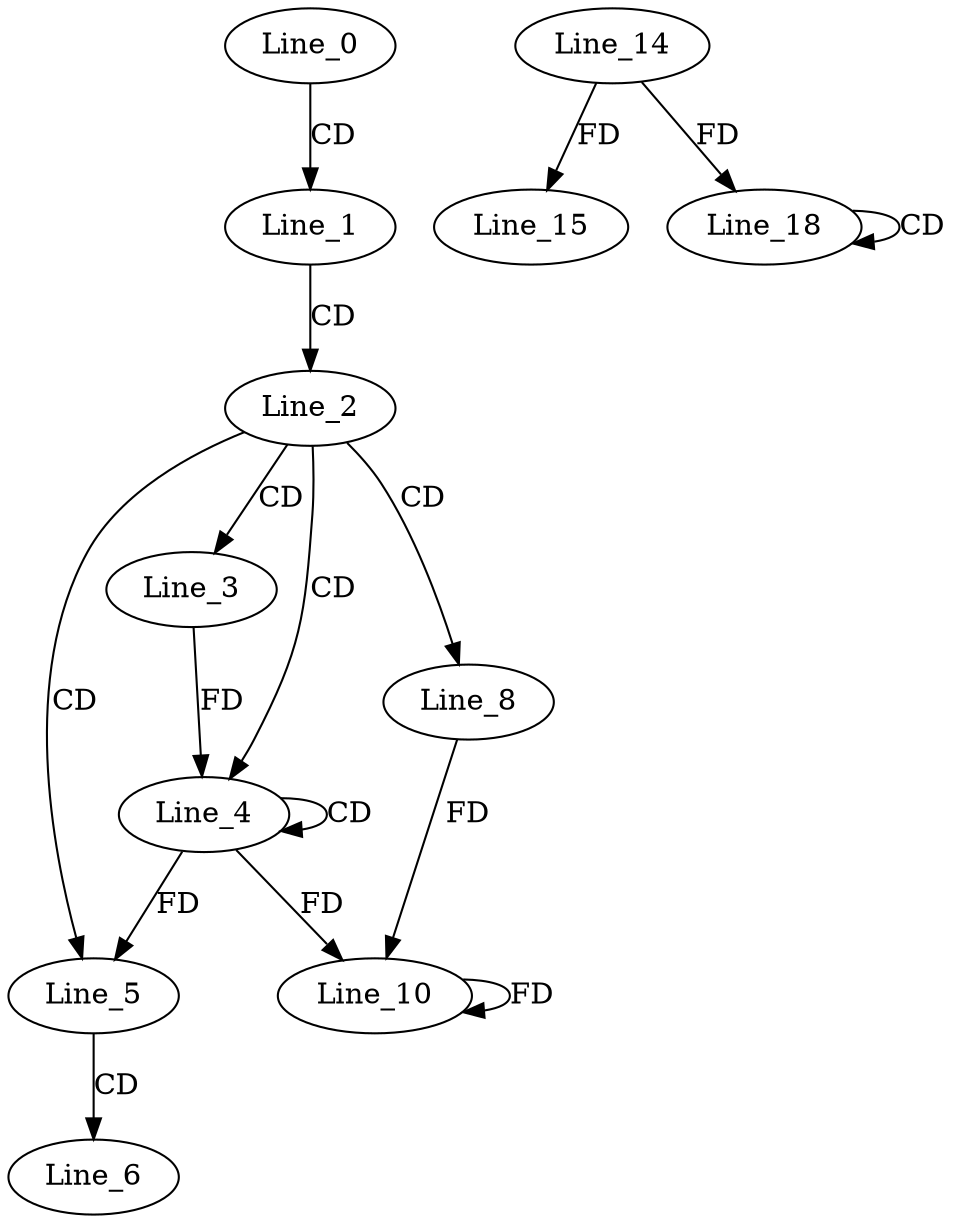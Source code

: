 digraph G {
  Line_0;
  Line_1;
  Line_2;
  Line_3;
  Line_4;
  Line_4;
  Line_5;
  Line_6;
  Line_8;
  Line_10;
  Line_10;
  Line_10;
  Line_14;
  Line_15;
  Line_15;
  Line_18;
  Line_18;
  Line_0 -> Line_1 [ label="CD" ];
  Line_1 -> Line_2 [ label="CD" ];
  Line_2 -> Line_3 [ label="CD" ];
  Line_2 -> Line_4 [ label="CD" ];
  Line_4 -> Line_4 [ label="CD" ];
  Line_3 -> Line_4 [ label="FD" ];
  Line_2 -> Line_5 [ label="CD" ];
  Line_4 -> Line_5 [ label="FD" ];
  Line_5 -> Line_6 [ label="CD" ];
  Line_2 -> Line_8 [ label="CD" ];
  Line_8 -> Line_10 [ label="FD" ];
  Line_10 -> Line_10 [ label="FD" ];
  Line_4 -> Line_10 [ label="FD" ];
  Line_14 -> Line_15 [ label="FD" ];
  Line_18 -> Line_18 [ label="CD" ];
  Line_14 -> Line_18 [ label="FD" ];
}
